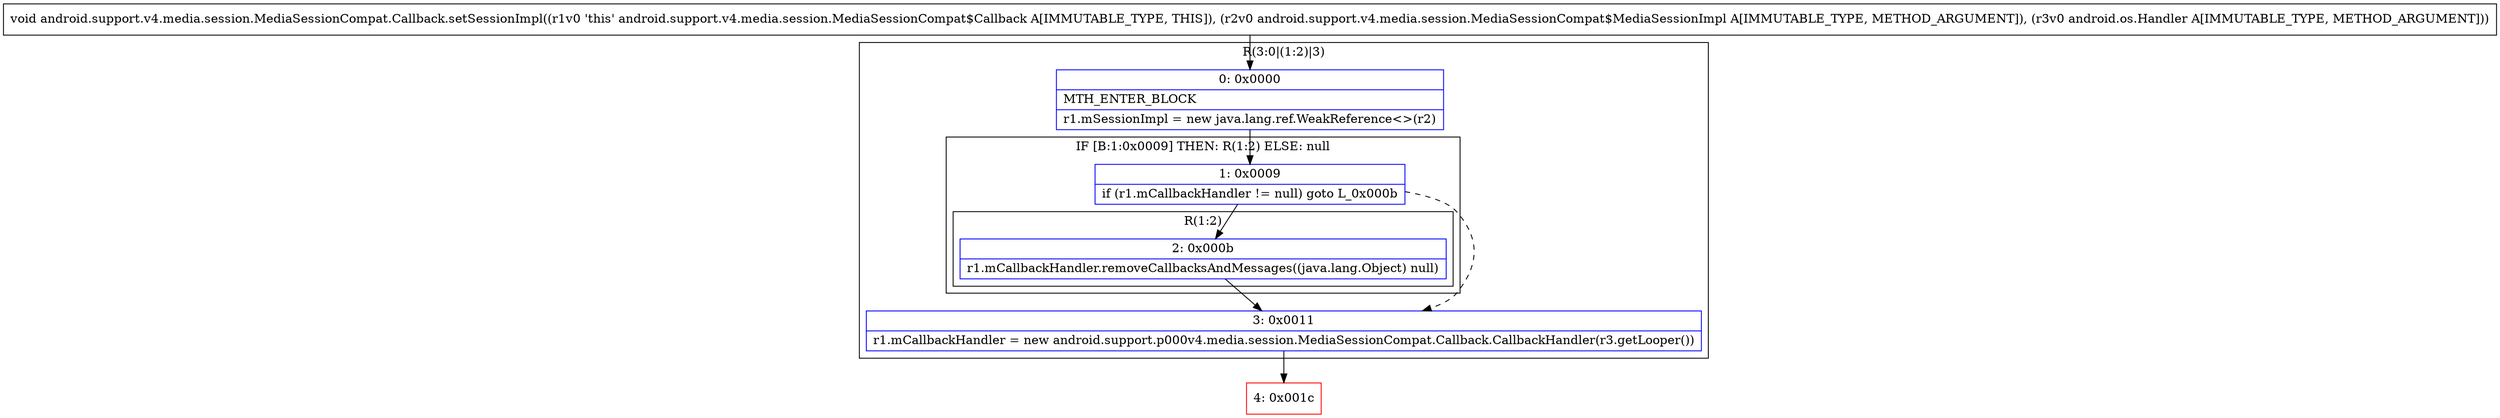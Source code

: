 digraph "CFG forandroid.support.v4.media.session.MediaSessionCompat.Callback.setSessionImpl(Landroid\/support\/v4\/media\/session\/MediaSessionCompat$MediaSessionImpl;Landroid\/os\/Handler;)V" {
subgraph cluster_Region_1627203869 {
label = "R(3:0|(1:2)|3)";
node [shape=record,color=blue];
Node_0 [shape=record,label="{0\:\ 0x0000|MTH_ENTER_BLOCK\l|r1.mSessionImpl = new java.lang.ref.WeakReference\<\>(r2)\l}"];
subgraph cluster_IfRegion_434254704 {
label = "IF [B:1:0x0009] THEN: R(1:2) ELSE: null";
node [shape=record,color=blue];
Node_1 [shape=record,label="{1\:\ 0x0009|if (r1.mCallbackHandler != null) goto L_0x000b\l}"];
subgraph cluster_Region_1982769490 {
label = "R(1:2)";
node [shape=record,color=blue];
Node_2 [shape=record,label="{2\:\ 0x000b|r1.mCallbackHandler.removeCallbacksAndMessages((java.lang.Object) null)\l}"];
}
}
Node_3 [shape=record,label="{3\:\ 0x0011|r1.mCallbackHandler = new android.support.p000v4.media.session.MediaSessionCompat.Callback.CallbackHandler(r3.getLooper())\l}"];
}
Node_4 [shape=record,color=red,label="{4\:\ 0x001c}"];
MethodNode[shape=record,label="{void android.support.v4.media.session.MediaSessionCompat.Callback.setSessionImpl((r1v0 'this' android.support.v4.media.session.MediaSessionCompat$Callback A[IMMUTABLE_TYPE, THIS]), (r2v0 android.support.v4.media.session.MediaSessionCompat$MediaSessionImpl A[IMMUTABLE_TYPE, METHOD_ARGUMENT]), (r3v0 android.os.Handler A[IMMUTABLE_TYPE, METHOD_ARGUMENT])) }"];
MethodNode -> Node_0;
Node_0 -> Node_1;
Node_1 -> Node_2;
Node_1 -> Node_3[style=dashed];
Node_2 -> Node_3;
Node_3 -> Node_4;
}

